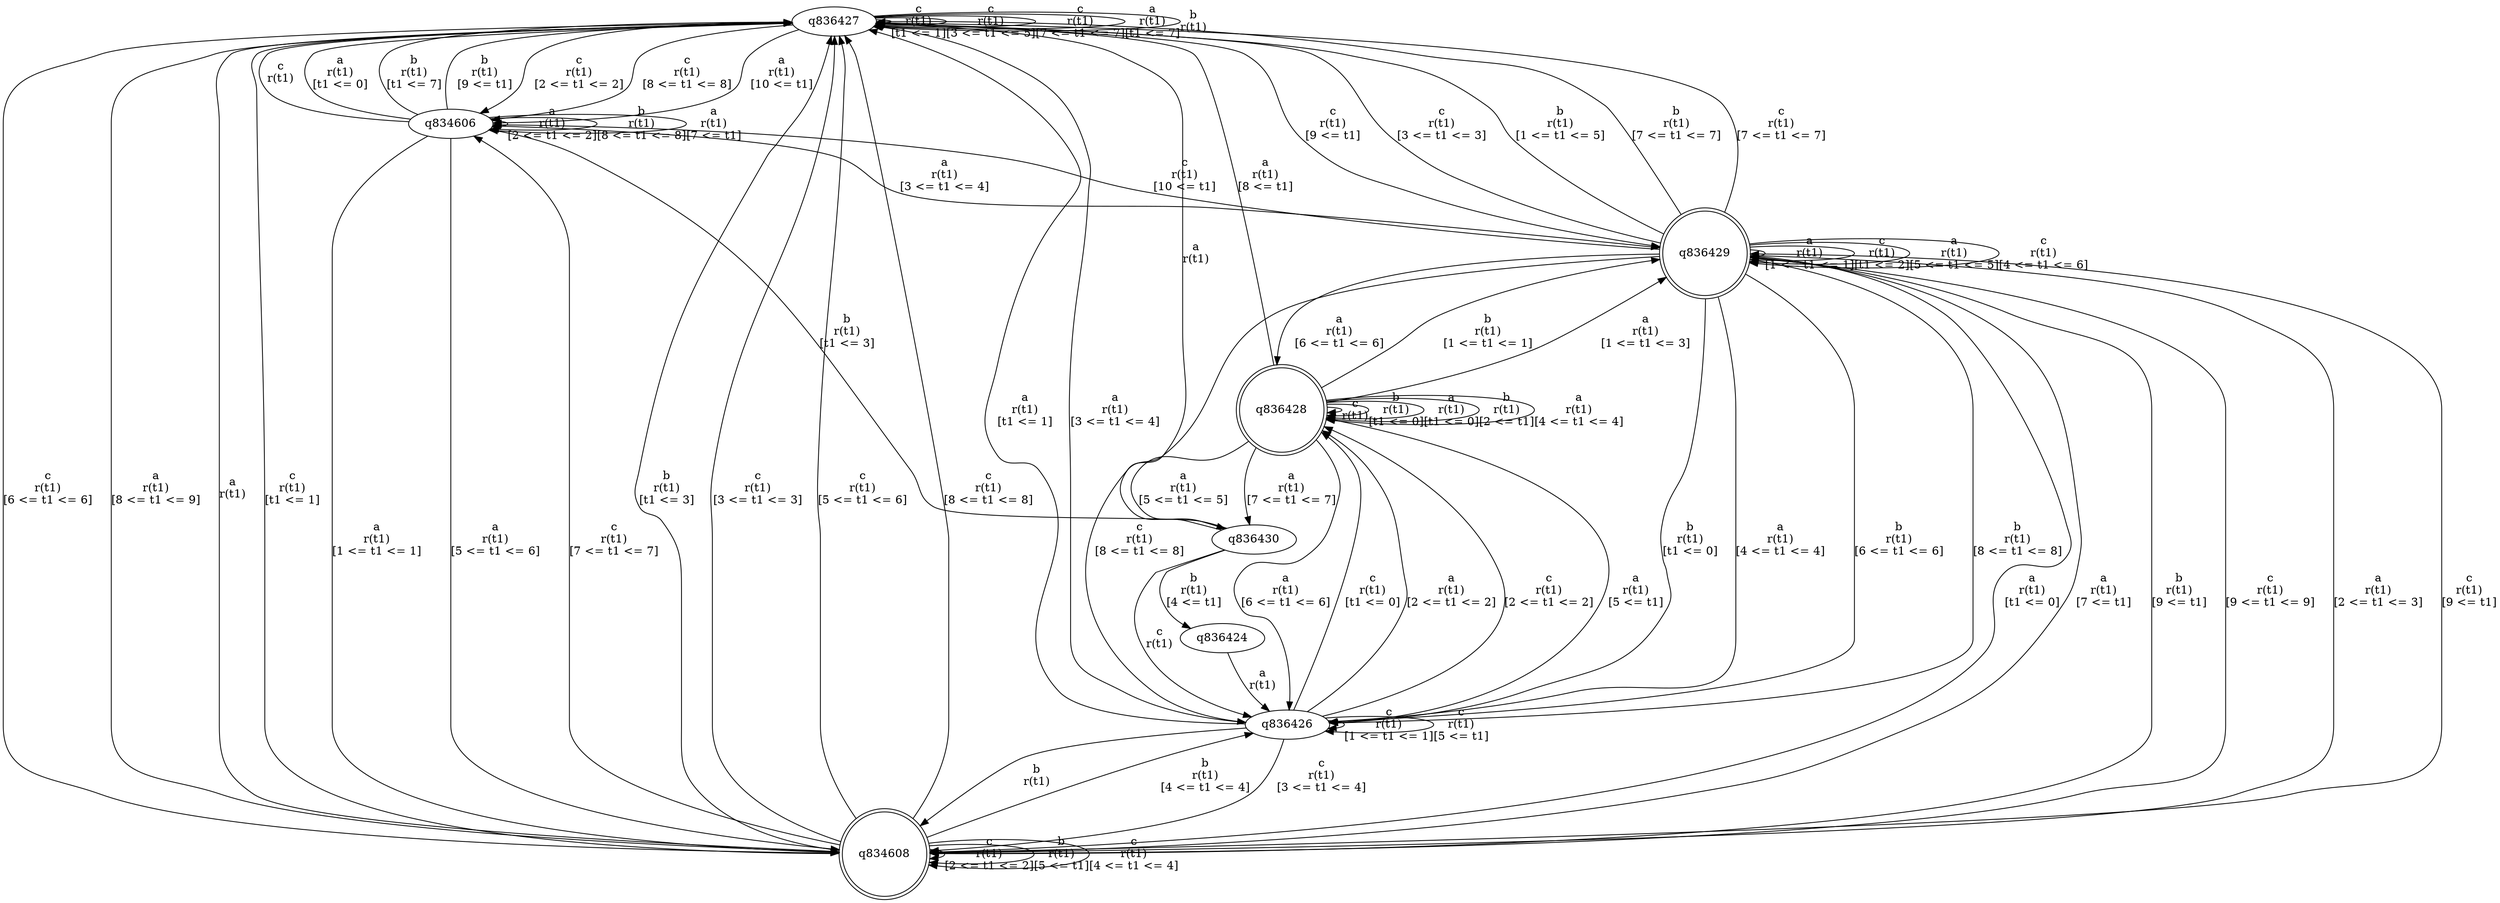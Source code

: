 digraph "tests_1/test61/solution101/solution_verwer" {
	q836427[label=q836427]
	q834606[label=q834606]
	q834608[label=q834608 shape=doublecircle]
	q836426[label=q836426]
	q836428[label=q836428 shape=doublecircle]
	q836429[label=q836429 shape=doublecircle]
	q836430[label=q836430]
	q836424[label=q836424]
	q836427 -> q836427[label="c\nr(t1)\n[t1 <= 1]"]
	q836427 -> q834606[label="c\nr(t1)\n[2 <= t1 <= 2]"]
	q834606 -> q836427[label="c\nr(t1)\n"]
	q834606 -> q836427[label="a\nr(t1)\n[t1 <= 0]"]
	q834606 -> q834608[label="a\nr(t1)\n[1 <= t1 <= 1]"]
	q834608 -> q836427[label="a\nr(t1)\n"]
	q834608 -> q836427[label="c\nr(t1)\n[t1 <= 1]"]
	q834608 -> q834608[label="c\nr(t1)\n[2 <= t1 <= 2]"]
	q834608 -> q836427[label="b\nr(t1)\n[t1 <= 3]"]
	q834608 -> q836427[label="c\nr(t1)\n[3 <= t1 <= 3]"]
	q834608 -> q836426[label="b\nr(t1)\n[4 <= t1 <= 4]"]
	q836426 -> q834608[label="b\nr(t1)\n"]
	q836426 -> q836428[label="c\nr(t1)\n[t1 <= 0]"]
	q836428 -> q836428[label="c\nr(t1)\n"]
	q836428 -> q836428[label="b\nr(t1)\n[t1 <= 0]"]
	q836428 -> q836428[label="a\nr(t1)\n[t1 <= 0]"]
	q836428 -> q836429[label="b\nr(t1)\n[1 <= t1 <= 1]"]
	q836429 -> q834608[label="a\nr(t1)\n[t1 <= 0]"]
	q836429 -> q836426[label="b\nr(t1)\n[t1 <= 0]"]
	q836429 -> q836429[label="a\nr(t1)\n[1 <= t1 <= 1]"]
	q836429 -> q836429[label="c\nr(t1)\n[t1 <= 2]"]
	q836429 -> q836427[label="c\nr(t1)\n[3 <= t1 <= 3]"]
	q836429 -> q834608[label="a\nr(t1)\n[2 <= t1 <= 3]"]
	q836429 -> q836426[label="a\nr(t1)\n[4 <= t1 <= 4]"]
	q836429 -> q836427[label="b\nr(t1)\n[1 <= t1 <= 5]"]
	q836429 -> q836429[label="a\nr(t1)\n[5 <= t1 <= 5]"]
	q836429 -> q836426[label="b\nr(t1)\n[6 <= t1 <= 6]"]
	q836429 -> q836429[label="c\nr(t1)\n[4 <= t1 <= 6]"]
	q836429 -> q836428[label="a\nr(t1)\n[6 <= t1 <= 6]"]
	q836429 -> q834608[label="a\nr(t1)\n[7 <= t1]"]
	q836429 -> q836427[label="b\nr(t1)\n[7 <= t1 <= 7]"]
	q836429 -> q836427[label="c\nr(t1)\n[7 <= t1 <= 7]"]
	q836429 -> q836426[label="b\nr(t1)\n[8 <= t1 <= 8]"]
	q836429 -> q834608[label="b\nr(t1)\n[9 <= t1]"]
	q836429 -> q836426[label="c\nr(t1)\n[8 <= t1 <= 8]"]
	q836429 -> q834608[label="c\nr(t1)\n[9 <= t1 <= 9]"]
	q836429 -> q834606[label="c\nr(t1)\n[10 <= t1]"]
	q836428 -> q836428[label="b\nr(t1)\n[2 <= t1]"]
	q836428 -> q836429[label="a\nr(t1)\n[1 <= t1 <= 3]"]
	q836428 -> q836428[label="a\nr(t1)\n[4 <= t1 <= 4]"]
	q836428 -> q836430[label="a\nr(t1)\n[5 <= t1 <= 5]"]
	q836430 -> q836426[label="c\nr(t1)\n"]
	q836430 -> q836427[label="a\nr(t1)\n"]
	q836430 -> q834606[label="b\nr(t1)\n[t1 <= 3]"]
	q836430 -> q836424[label="b\nr(t1)\n[4 <= t1]"]
	q836424 -> q836426[label="a\nr(t1)\n"]
	q836428 -> q836426[label="a\nr(t1)\n[6 <= t1 <= 6]"]
	q836428 -> q836430[label="a\nr(t1)\n[7 <= t1 <= 7]"]
	q836428 -> q836427[label="a\nr(t1)\n[8 <= t1]"]
	q836426 -> q836427[label="a\nr(t1)\n[t1 <= 1]"]
	q836426 -> q836426[label="c\nr(t1)\n[1 <= t1 <= 1]"]
	q836426 -> q836428[label="a\nr(t1)\n[2 <= t1 <= 2]"]
	q836426 -> q836428[label="c\nr(t1)\n[2 <= t1 <= 2]"]
	q836426 -> q834608[label="c\nr(t1)\n[3 <= t1 <= 4]"]
	q836426 -> q836426[label="c\nr(t1)\n[5 <= t1]"]
	q836426 -> q836427[label="a\nr(t1)\n[3 <= t1 <= 4]"]
	q836426 -> q836428[label="a\nr(t1)\n[5 <= t1]"]
	q834608 -> q834608[label="b\nr(t1)\n[5 <= t1]"]
	q834608 -> q834608[label="c\nr(t1)\n[4 <= t1 <= 4]"]
	q834608 -> q836427[label="c\nr(t1)\n[5 <= t1 <= 6]"]
	q834608 -> q834606[label="c\nr(t1)\n[7 <= t1 <= 7]"]
	q834608 -> q836427[label="c\nr(t1)\n[8 <= t1 <= 8]"]
	q834608 -> q836429[label="c\nr(t1)\n[9 <= t1]"]
	q834606 -> q836427[label="b\nr(t1)\n[t1 <= 7]"]
	q834606 -> q834606[label="a\nr(t1)\n[2 <= t1 <= 2]"]
	q834606 -> q834606[label="b\nr(t1)\n[8 <= t1 <= 8]"]
	q834606 -> q836427[label="b\nr(t1)\n[9 <= t1]"]
	q834606 -> q836429[label="a\nr(t1)\n[3 <= t1 <= 4]"]
	q834606 -> q834606[label="a\nr(t1)\n[7 <= t1]"]
	q834606 -> q834608[label="a\nr(t1)\n[5 <= t1 <= 6]"]
	q836427 -> q836427[label="c\nr(t1)\n[3 <= t1 <= 5]"]
	q836427 -> q834608[label="c\nr(t1)\n[6 <= t1 <= 6]"]
	q836427 -> q836427[label="c\nr(t1)\n[7 <= t1 <= 7]"]
	q836427 -> q836427[label="a\nr(t1)\n[t1 <= 7]"]
	q836427 -> q834606[label="c\nr(t1)\n[8 <= t1 <= 8]"]
	q836427 -> q836427[label="b\nr(t1)\n"]
	q836427 -> q834606[label="a\nr(t1)\n[10 <= t1]"]
	q836427 -> q834608[label="a\nr(t1)\n[8 <= t1 <= 9]"]
	q836427 -> q836429[label="c\nr(t1)\n[9 <= t1]"]
}
